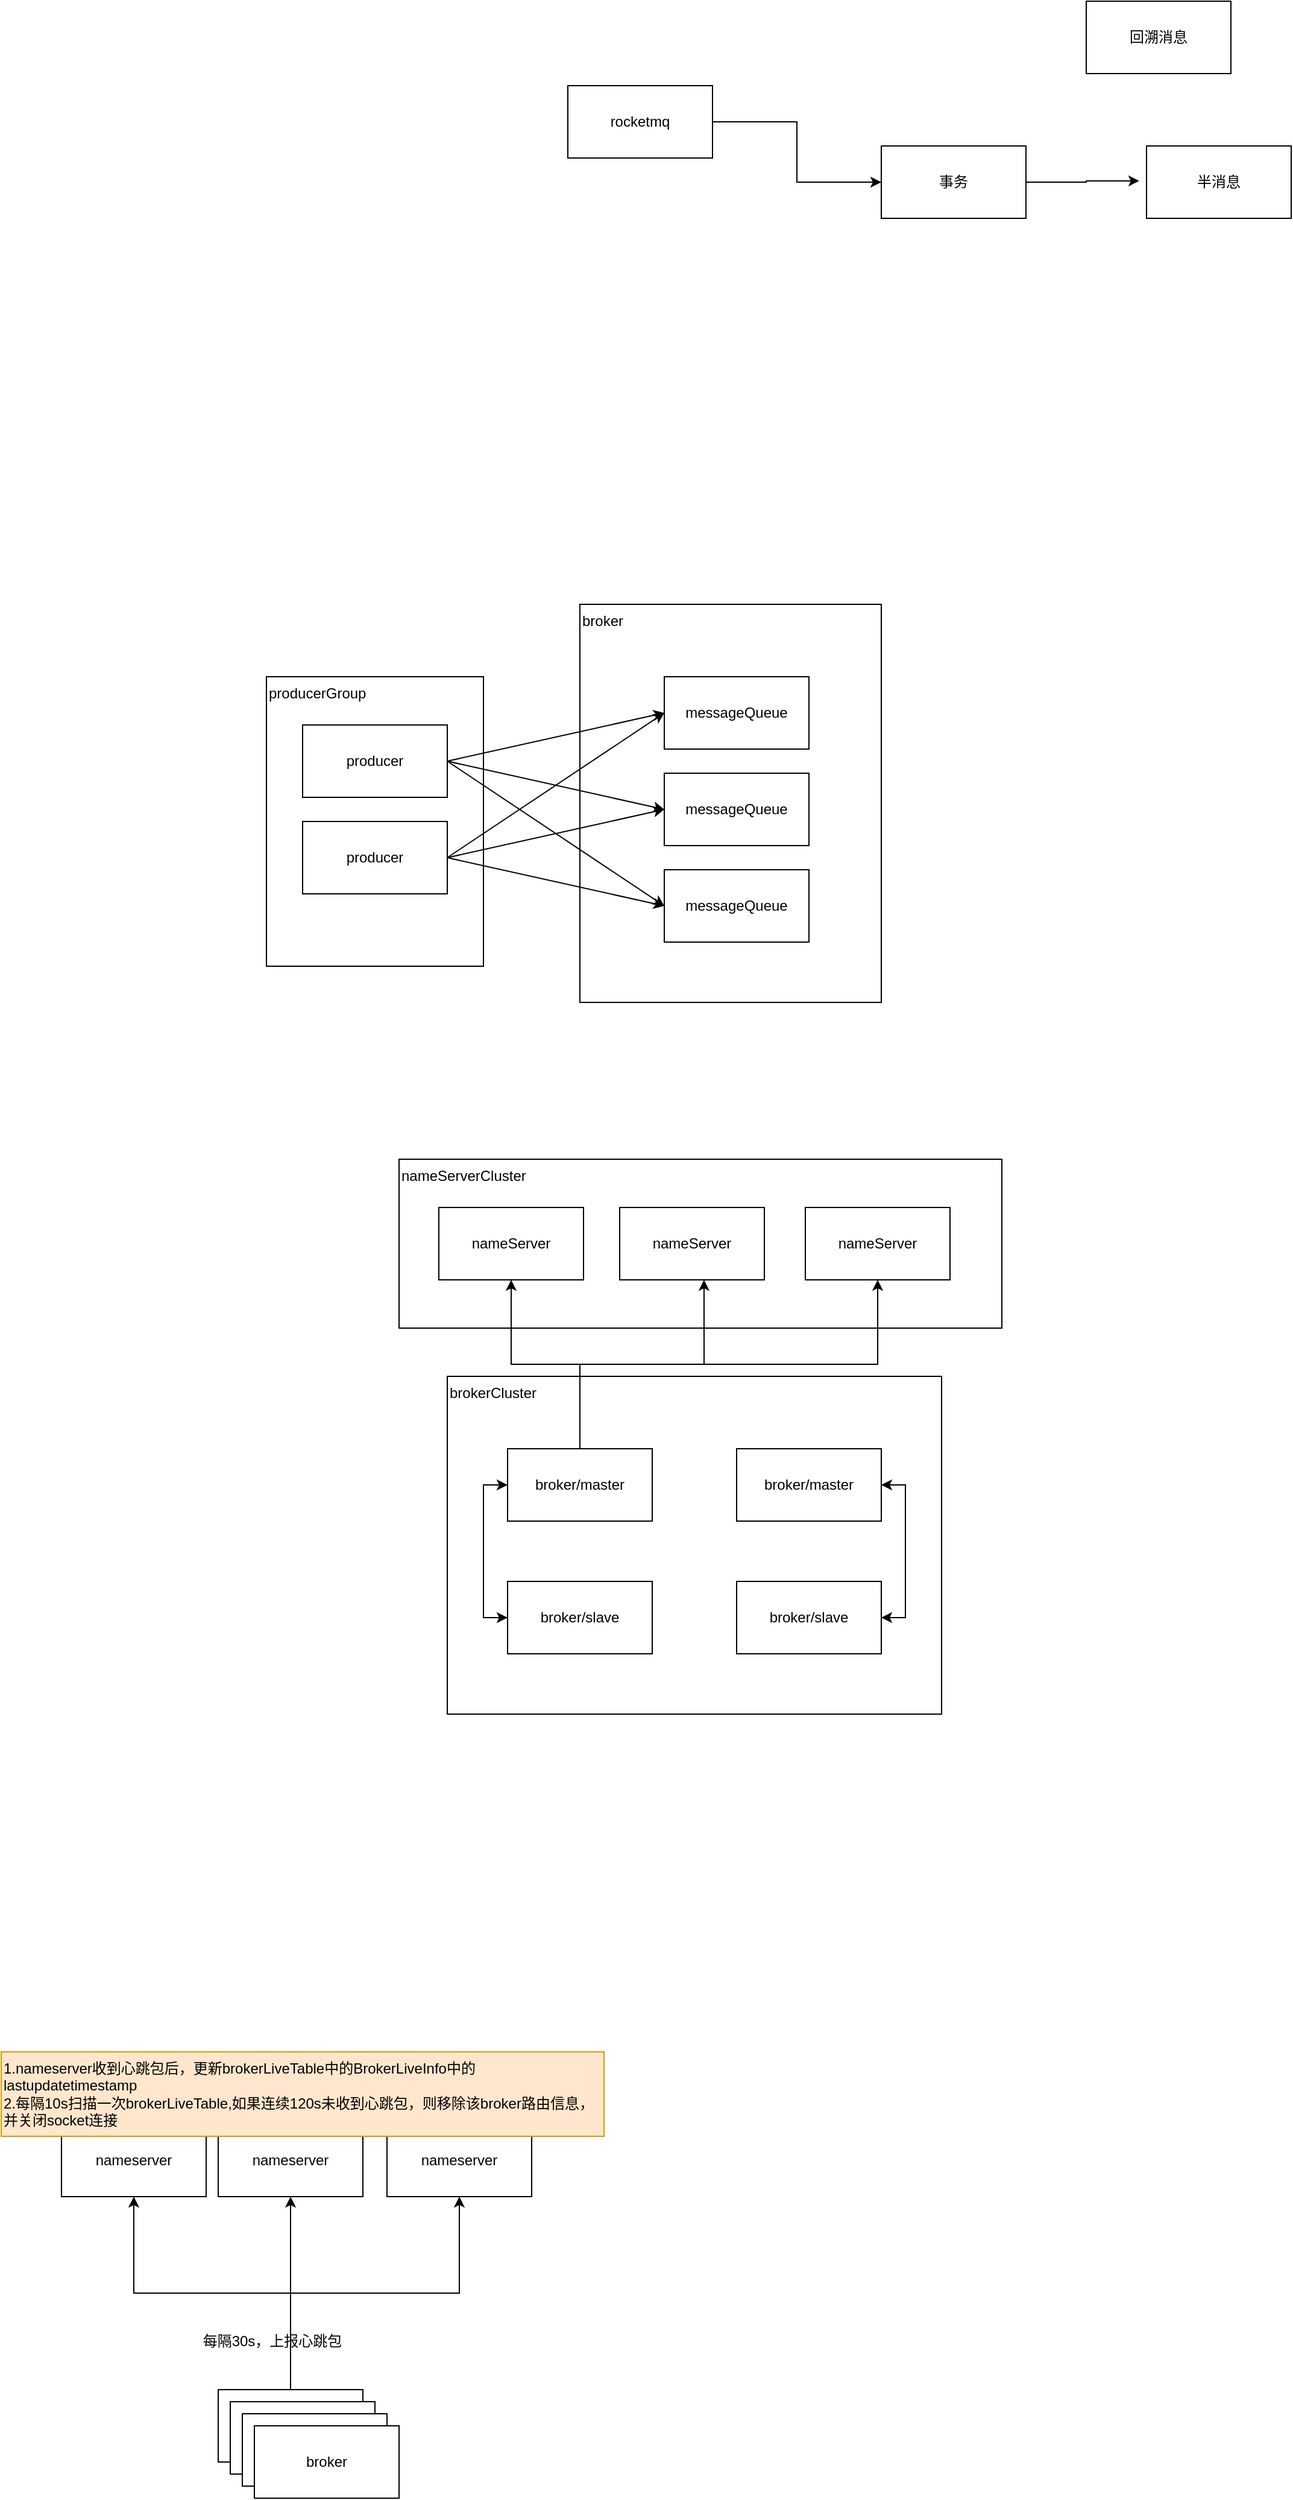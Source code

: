 <mxfile version="21.2.9" type="github">
  <diagram name="第 1 页" id="l1zGAiF1psK7VIrCqrJp">
    <mxGraphModel dx="2204" dy="764" grid="1" gridSize="10" guides="1" tooltips="1" connect="1" arrows="1" fold="1" page="1" pageScale="1" pageWidth="827" pageHeight="1169" math="0" shadow="0">
      <root>
        <mxCell id="0" />
        <mxCell id="1" parent="0" />
        <mxCell id="VS8eZi8hgBb83uew3FbY-45" value="nameServerCluster" style="rounded=0;whiteSpace=wrap;html=1;align=left;verticalAlign=top;" parent="1" vertex="1">
          <mxGeometry x="-10" y="1060" width="500" height="140" as="geometry" />
        </mxCell>
        <mxCell id="VS8eZi8hgBb83uew3FbY-38" value="brokerCluster" style="rounded=0;whiteSpace=wrap;html=1;align=left;verticalAlign=top;" parent="1" vertex="1">
          <mxGeometry x="30" y="1240" width="410" height="280" as="geometry" />
        </mxCell>
        <mxCell id="VS8eZi8hgBb83uew3FbY-22" value="producerGroup" style="rounded=0;whiteSpace=wrap;html=1;align=left;verticalAlign=top;" parent="1" vertex="1">
          <mxGeometry x="-120" y="660" width="180" height="240" as="geometry" />
        </mxCell>
        <mxCell id="VS8eZi8hgBb83uew3FbY-1" value="回溯消息" style="rounded=0;whiteSpace=wrap;html=1;" parent="1" vertex="1">
          <mxGeometry x="560" y="100" width="120" height="60" as="geometry" />
        </mxCell>
        <mxCell id="VS8eZi8hgBb83uew3FbY-2" value="半消息" style="rounded=0;whiteSpace=wrap;html=1;" parent="1" vertex="1">
          <mxGeometry x="610" y="220" width="120" height="60" as="geometry" />
        </mxCell>
        <mxCell id="VS8eZi8hgBb83uew3FbY-5" value="" style="edgeStyle=orthogonalEdgeStyle;rounded=0;orthogonalLoop=1;jettySize=auto;html=1;" parent="1" source="VS8eZi8hgBb83uew3FbY-3" target="VS8eZi8hgBb83uew3FbY-4" edge="1">
          <mxGeometry relative="1" as="geometry" />
        </mxCell>
        <mxCell id="VS8eZi8hgBb83uew3FbY-3" value="rocketmq" style="rounded=0;whiteSpace=wrap;html=1;" parent="1" vertex="1">
          <mxGeometry x="130" y="170" width="120" height="60" as="geometry" />
        </mxCell>
        <mxCell id="VS8eZi8hgBb83uew3FbY-6" style="edgeStyle=orthogonalEdgeStyle;rounded=0;orthogonalLoop=1;jettySize=auto;html=1;exitX=1;exitY=0.5;exitDx=0;exitDy=0;entryX=-0.05;entryY=0.483;entryDx=0;entryDy=0;entryPerimeter=0;" parent="1" source="VS8eZi8hgBb83uew3FbY-4" target="VS8eZi8hgBb83uew3FbY-2" edge="1">
          <mxGeometry relative="1" as="geometry" />
        </mxCell>
        <mxCell id="VS8eZi8hgBb83uew3FbY-4" value="事务" style="rounded=0;whiteSpace=wrap;html=1;" parent="1" vertex="1">
          <mxGeometry x="390" y="220" width="120" height="60" as="geometry" />
        </mxCell>
        <mxCell id="VS8eZi8hgBb83uew3FbY-10" value="producer" style="rounded=0;whiteSpace=wrap;html=1;" parent="1" vertex="1">
          <mxGeometry x="-90" y="700" width="120" height="60" as="geometry" />
        </mxCell>
        <mxCell id="VS8eZi8hgBb83uew3FbY-11" value="producer" style="rounded=0;whiteSpace=wrap;html=1;" parent="1" vertex="1">
          <mxGeometry x="-90" y="780" width="120" height="60" as="geometry" />
        </mxCell>
        <mxCell id="VS8eZi8hgBb83uew3FbY-12" value="broker" style="rounded=0;whiteSpace=wrap;html=1;align=left;verticalAlign=top;" parent="1" vertex="1">
          <mxGeometry x="140" y="600" width="250" height="330" as="geometry" />
        </mxCell>
        <mxCell id="VS8eZi8hgBb83uew3FbY-13" value="messageQueue" style="rounded=0;whiteSpace=wrap;html=1;" parent="1" vertex="1">
          <mxGeometry x="210" y="660" width="120" height="60" as="geometry" />
        </mxCell>
        <mxCell id="VS8eZi8hgBb83uew3FbY-14" value="messageQueue" style="rounded=0;whiteSpace=wrap;html=1;" parent="1" vertex="1">
          <mxGeometry x="210" y="740" width="120" height="60" as="geometry" />
        </mxCell>
        <mxCell id="VS8eZi8hgBb83uew3FbY-15" value="messageQueue" style="rounded=0;whiteSpace=wrap;html=1;" parent="1" vertex="1">
          <mxGeometry x="210" y="820" width="120" height="60" as="geometry" />
        </mxCell>
        <mxCell id="VS8eZi8hgBb83uew3FbY-19" style="rounded=0;orthogonalLoop=1;jettySize=auto;html=1;exitX=1;exitY=0.5;exitDx=0;exitDy=0;entryX=0;entryY=0.5;entryDx=0;entryDy=0;" parent="1" source="VS8eZi8hgBb83uew3FbY-11" target="VS8eZi8hgBb83uew3FbY-13" edge="1">
          <mxGeometry relative="1" as="geometry" />
        </mxCell>
        <mxCell id="VS8eZi8hgBb83uew3FbY-20" style="rounded=0;orthogonalLoop=1;jettySize=auto;html=1;exitX=1;exitY=0.5;exitDx=0;exitDy=0;entryX=0;entryY=0.5;entryDx=0;entryDy=0;" parent="1" source="VS8eZi8hgBb83uew3FbY-11" target="VS8eZi8hgBb83uew3FbY-14" edge="1">
          <mxGeometry relative="1" as="geometry" />
        </mxCell>
        <mxCell id="VS8eZi8hgBb83uew3FbY-21" style="rounded=0;orthogonalLoop=1;jettySize=auto;html=1;exitX=1;exitY=0.5;exitDx=0;exitDy=0;entryX=0;entryY=0.5;entryDx=0;entryDy=0;" parent="1" source="VS8eZi8hgBb83uew3FbY-11" target="VS8eZi8hgBb83uew3FbY-15" edge="1">
          <mxGeometry relative="1" as="geometry" />
        </mxCell>
        <mxCell id="VS8eZi8hgBb83uew3FbY-16" style="rounded=0;orthogonalLoop=1;jettySize=auto;html=1;exitX=1;exitY=0.5;exitDx=0;exitDy=0;entryX=0;entryY=0.5;entryDx=0;entryDy=0;" parent="1" source="VS8eZi8hgBb83uew3FbY-10" target="VS8eZi8hgBb83uew3FbY-13" edge="1">
          <mxGeometry relative="1" as="geometry" />
        </mxCell>
        <mxCell id="VS8eZi8hgBb83uew3FbY-17" style="rounded=0;orthogonalLoop=1;jettySize=auto;html=1;exitX=1;exitY=0.5;exitDx=0;exitDy=0;entryX=0;entryY=0.5;entryDx=0;entryDy=0;" parent="1" source="VS8eZi8hgBb83uew3FbY-10" target="VS8eZi8hgBb83uew3FbY-14" edge="1">
          <mxGeometry relative="1" as="geometry" />
        </mxCell>
        <mxCell id="VS8eZi8hgBb83uew3FbY-18" style="rounded=0;orthogonalLoop=1;jettySize=auto;html=1;exitX=1;exitY=0.5;exitDx=0;exitDy=0;entryX=0;entryY=0.5;entryDx=0;entryDy=0;" parent="1" source="VS8eZi8hgBb83uew3FbY-10" target="VS8eZi8hgBb83uew3FbY-15" edge="1">
          <mxGeometry relative="1" as="geometry" />
        </mxCell>
        <mxCell id="VS8eZi8hgBb83uew3FbY-34" style="edgeStyle=orthogonalEdgeStyle;rounded=0;orthogonalLoop=1;jettySize=auto;html=1;exitX=0;exitY=0.5;exitDx=0;exitDy=0;entryX=0;entryY=0.5;entryDx=0;entryDy=0;" parent="1" source="VS8eZi8hgBb83uew3FbY-23" target="VS8eZi8hgBb83uew3FbY-25" edge="1">
          <mxGeometry relative="1" as="geometry" />
        </mxCell>
        <mxCell id="VS8eZi8hgBb83uew3FbY-42" style="edgeStyle=orthogonalEdgeStyle;rounded=0;orthogonalLoop=1;jettySize=auto;html=1;exitX=0.5;exitY=0;exitDx=0;exitDy=0;entryX=0.5;entryY=1;entryDx=0;entryDy=0;" parent="1" source="VS8eZi8hgBb83uew3FbY-23" target="VS8eZi8hgBb83uew3FbY-39" edge="1">
          <mxGeometry relative="1" as="geometry" />
        </mxCell>
        <mxCell id="VS8eZi8hgBb83uew3FbY-43" style="edgeStyle=orthogonalEdgeStyle;rounded=0;orthogonalLoop=1;jettySize=auto;html=1;exitX=0.5;exitY=0;exitDx=0;exitDy=0;entryX=0.583;entryY=1;entryDx=0;entryDy=0;entryPerimeter=0;" parent="1" source="VS8eZi8hgBb83uew3FbY-23" target="VS8eZi8hgBb83uew3FbY-40" edge="1">
          <mxGeometry relative="1" as="geometry" />
        </mxCell>
        <mxCell id="VS8eZi8hgBb83uew3FbY-44" style="edgeStyle=orthogonalEdgeStyle;rounded=0;orthogonalLoop=1;jettySize=auto;html=1;exitX=0.5;exitY=0;exitDx=0;exitDy=0;entryX=0.5;entryY=1;entryDx=0;entryDy=0;" parent="1" source="VS8eZi8hgBb83uew3FbY-23" target="VS8eZi8hgBb83uew3FbY-41" edge="1">
          <mxGeometry relative="1" as="geometry" />
        </mxCell>
        <mxCell id="VS8eZi8hgBb83uew3FbY-23" value="broker/master" style="rounded=0;whiteSpace=wrap;html=1;" parent="1" vertex="1">
          <mxGeometry x="80" y="1300" width="120" height="60" as="geometry" />
        </mxCell>
        <mxCell id="VS8eZi8hgBb83uew3FbY-36" style="edgeStyle=orthogonalEdgeStyle;rounded=0;orthogonalLoop=1;jettySize=auto;html=1;exitX=1;exitY=0.5;exitDx=0;exitDy=0;entryX=1;entryY=0.5;entryDx=0;entryDy=0;" parent="1" source="VS8eZi8hgBb83uew3FbY-24" target="VS8eZi8hgBb83uew3FbY-26" edge="1">
          <mxGeometry relative="1" as="geometry" />
        </mxCell>
        <mxCell id="VS8eZi8hgBb83uew3FbY-24" value="broker/master" style="rounded=0;whiteSpace=wrap;html=1;" parent="1" vertex="1">
          <mxGeometry x="270" y="1300" width="120" height="60" as="geometry" />
        </mxCell>
        <mxCell id="VS8eZi8hgBb83uew3FbY-35" style="edgeStyle=orthogonalEdgeStyle;rounded=0;orthogonalLoop=1;jettySize=auto;html=1;exitX=0;exitY=0.5;exitDx=0;exitDy=0;entryX=0;entryY=0.5;entryDx=0;entryDy=0;" parent="1" source="VS8eZi8hgBb83uew3FbY-25" target="VS8eZi8hgBb83uew3FbY-23" edge="1">
          <mxGeometry relative="1" as="geometry" />
        </mxCell>
        <mxCell id="VS8eZi8hgBb83uew3FbY-25" value="broker/slave" style="rounded=0;whiteSpace=wrap;html=1;" parent="1" vertex="1">
          <mxGeometry x="80" y="1410" width="120" height="60" as="geometry" />
        </mxCell>
        <mxCell id="VS8eZi8hgBb83uew3FbY-37" style="edgeStyle=orthogonalEdgeStyle;rounded=0;orthogonalLoop=1;jettySize=auto;html=1;exitX=1;exitY=0.5;exitDx=0;exitDy=0;entryX=1;entryY=0.5;entryDx=0;entryDy=0;" parent="1" source="VS8eZi8hgBb83uew3FbY-26" target="VS8eZi8hgBb83uew3FbY-24" edge="1">
          <mxGeometry relative="1" as="geometry" />
        </mxCell>
        <mxCell id="VS8eZi8hgBb83uew3FbY-26" value="broker/slave" style="rounded=0;whiteSpace=wrap;html=1;" parent="1" vertex="1">
          <mxGeometry x="270" y="1410" width="120" height="60" as="geometry" />
        </mxCell>
        <mxCell id="VS8eZi8hgBb83uew3FbY-39" value="nameServer" style="rounded=0;whiteSpace=wrap;html=1;" parent="1" vertex="1">
          <mxGeometry x="23" y="1100" width="120" height="60" as="geometry" />
        </mxCell>
        <mxCell id="VS8eZi8hgBb83uew3FbY-40" value="nameServer" style="rounded=0;whiteSpace=wrap;html=1;" parent="1" vertex="1">
          <mxGeometry x="173" y="1100" width="120" height="60" as="geometry" />
        </mxCell>
        <mxCell id="VS8eZi8hgBb83uew3FbY-41" value="nameServer" style="rounded=0;whiteSpace=wrap;html=1;" parent="1" vertex="1">
          <mxGeometry x="327" y="1100" width="120" height="60" as="geometry" />
        </mxCell>
        <mxCell id="VDEfMlR_SxAB5JuYJyX8-1" value="nameserver" style="rounded=0;whiteSpace=wrap;html=1;" vertex="1" parent="1">
          <mxGeometry x="-160" y="1860" width="120" height="60" as="geometry" />
        </mxCell>
        <mxCell id="VDEfMlR_SxAB5JuYJyX8-2" value="nameserver" style="rounded=0;whiteSpace=wrap;html=1;" vertex="1" parent="1">
          <mxGeometry x="-20" y="1860" width="120" height="60" as="geometry" />
        </mxCell>
        <mxCell id="VDEfMlR_SxAB5JuYJyX8-3" value="nameserver" style="rounded=0;whiteSpace=wrap;html=1;" vertex="1" parent="1">
          <mxGeometry x="-290" y="1860" width="120" height="60" as="geometry" />
        </mxCell>
        <mxCell id="VDEfMlR_SxAB5JuYJyX8-8" style="edgeStyle=orthogonalEdgeStyle;rounded=0;orthogonalLoop=1;jettySize=auto;html=1;exitX=0.5;exitY=0;exitDx=0;exitDy=0;entryX=0.5;entryY=1;entryDx=0;entryDy=0;" edge="1" parent="1" source="VDEfMlR_SxAB5JuYJyX8-4" target="VDEfMlR_SxAB5JuYJyX8-3">
          <mxGeometry relative="1" as="geometry" />
        </mxCell>
        <mxCell id="VDEfMlR_SxAB5JuYJyX8-9" style="edgeStyle=orthogonalEdgeStyle;rounded=0;orthogonalLoop=1;jettySize=auto;html=1;exitX=0.5;exitY=0;exitDx=0;exitDy=0;entryX=0.5;entryY=1;entryDx=0;entryDy=0;" edge="1" parent="1" source="VDEfMlR_SxAB5JuYJyX8-4" target="VDEfMlR_SxAB5JuYJyX8-1">
          <mxGeometry relative="1" as="geometry" />
        </mxCell>
        <mxCell id="VDEfMlR_SxAB5JuYJyX8-10" style="edgeStyle=orthogonalEdgeStyle;rounded=0;orthogonalLoop=1;jettySize=auto;html=1;exitX=0.5;exitY=0;exitDx=0;exitDy=0;entryX=0.5;entryY=1;entryDx=0;entryDy=0;" edge="1" parent="1" source="VDEfMlR_SxAB5JuYJyX8-4" target="VDEfMlR_SxAB5JuYJyX8-2">
          <mxGeometry relative="1" as="geometry" />
        </mxCell>
        <mxCell id="VDEfMlR_SxAB5JuYJyX8-4" value="broker" style="rounded=0;whiteSpace=wrap;html=1;" vertex="1" parent="1">
          <mxGeometry x="-160" y="2080" width="120" height="60" as="geometry" />
        </mxCell>
        <mxCell id="VDEfMlR_SxAB5JuYJyX8-11" value="broker" style="rounded=0;whiteSpace=wrap;html=1;" vertex="1" parent="1">
          <mxGeometry x="-150" y="2090" width="120" height="60" as="geometry" />
        </mxCell>
        <mxCell id="VDEfMlR_SxAB5JuYJyX8-12" value="broker" style="rounded=0;whiteSpace=wrap;html=1;" vertex="1" parent="1">
          <mxGeometry x="-140" y="2100" width="120" height="60" as="geometry" />
        </mxCell>
        <mxCell id="VDEfMlR_SxAB5JuYJyX8-13" value="broker" style="rounded=0;whiteSpace=wrap;html=1;" vertex="1" parent="1">
          <mxGeometry x="-130" y="2110" width="120" height="60" as="geometry" />
        </mxCell>
        <mxCell id="VDEfMlR_SxAB5JuYJyX8-14" value="每隔30s，上报心跳包" style="text;html=1;strokeColor=none;fillColor=none;align=center;verticalAlign=middle;whiteSpace=wrap;rounded=0;" vertex="1" parent="1">
          <mxGeometry x="-180" y="2030" width="130" height="20" as="geometry" />
        </mxCell>
        <mxCell id="VDEfMlR_SxAB5JuYJyX8-15" value="1.nameserver收到心跳包后，更新brokerLiveTable中的BrokerLiveInfo中的lastupdatetimestamp&lt;br&gt;2.每隔10s扫描一次brokerLiveTable,如果连续120s未收到心跳包，则移除该broker路由信息，并关闭socket连接" style="text;html=1;strokeColor=#d79b00;fillColor=#ffe6cc;align=left;verticalAlign=top;whiteSpace=wrap;rounded=0;" vertex="1" parent="1">
          <mxGeometry x="-340" y="1800" width="500" height="70" as="geometry" />
        </mxCell>
      </root>
    </mxGraphModel>
  </diagram>
</mxfile>
